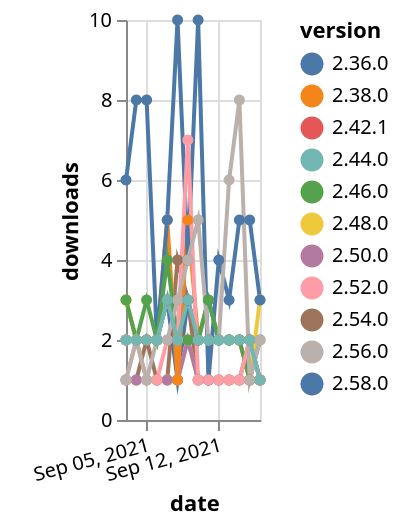 {"$schema": "https://vega.github.io/schema/vega-lite/v5.json", "description": "A simple bar chart with embedded data.", "data": {"values": [{"date": "2021-09-03", "total": 456, "delta": 1, "version": "2.54.0"}, {"date": "2021-09-04", "total": 457, "delta": 1, "version": "2.54.0"}, {"date": "2021-09-05", "total": 459, "delta": 2, "version": "2.54.0"}, {"date": "2021-09-06", "total": 460, "delta": 1, "version": "2.54.0"}, {"date": "2021-09-07", "total": 461, "delta": 1, "version": "2.54.0"}, {"date": "2021-09-08", "total": 465, "delta": 4, "version": "2.54.0"}, {"date": "2021-09-09", "total": 468, "delta": 3, "version": "2.54.0"}, {"date": "2021-09-10", "total": 469, "delta": 1, "version": "2.54.0"}, {"date": "2021-09-11", "total": 470, "delta": 1, "version": "2.54.0"}, {"date": "2021-09-12", "total": 471, "delta": 1, "version": "2.54.0"}, {"date": "2021-09-13", "total": 472, "delta": 1, "version": "2.54.0"}, {"date": "2021-09-14", "total": 473, "delta": 1, "version": "2.54.0"}, {"date": "2021-09-15", "total": 475, "delta": 2, "version": "2.54.0"}, {"date": "2021-09-16", "total": 476, "delta": 1, "version": "2.54.0"}, {"date": "2021-09-03", "total": 2744, "delta": 2, "version": "2.42.1"}, {"date": "2021-09-04", "total": 2746, "delta": 2, "version": "2.42.1"}, {"date": "2021-09-05", "total": 2748, "delta": 2, "version": "2.42.1"}, {"date": "2021-09-06", "total": 2750, "delta": 2, "version": "2.42.1"}, {"date": "2021-09-07", "total": 2753, "delta": 3, "version": "2.42.1"}, {"date": "2021-09-08", "total": 2755, "delta": 2, "version": "2.42.1"}, {"date": "2021-09-09", "total": 2758, "delta": 3, "version": "2.42.1"}, {"date": "2021-09-10", "total": 2760, "delta": 2, "version": "2.42.1"}, {"date": "2021-09-11", "total": 2762, "delta": 2, "version": "2.42.1"}, {"date": "2021-09-12", "total": 2764, "delta": 2, "version": "2.42.1"}, {"date": "2021-09-13", "total": 2766, "delta": 2, "version": "2.42.1"}, {"date": "2021-09-14", "total": 2768, "delta": 2, "version": "2.42.1"}, {"date": "2021-09-15", "total": 2770, "delta": 2, "version": "2.42.1"}, {"date": "2021-09-16", "total": 2771, "delta": 1, "version": "2.42.1"}, {"date": "2021-09-03", "total": 3587, "delta": 2, "version": "2.36.0"}, {"date": "2021-09-04", "total": 3589, "delta": 2, "version": "2.36.0"}, {"date": "2021-09-05", "total": 3591, "delta": 2, "version": "2.36.0"}, {"date": "2021-09-06", "total": 3593, "delta": 2, "version": "2.36.0"}, {"date": "2021-09-07", "total": 3596, "delta": 3, "version": "2.36.0"}, {"date": "2021-09-08", "total": 3597, "delta": 1, "version": "2.36.0"}, {"date": "2021-09-09", "total": 3600, "delta": 3, "version": "2.36.0"}, {"date": "2021-09-10", "total": 3602, "delta": 2, "version": "2.36.0"}, {"date": "2021-09-11", "total": 3605, "delta": 3, "version": "2.36.0"}, {"date": "2021-09-12", "total": 3607, "delta": 2, "version": "2.36.0"}, {"date": "2021-09-13", "total": 3609, "delta": 2, "version": "2.36.0"}, {"date": "2021-09-14", "total": 3611, "delta": 2, "version": "2.36.0"}, {"date": "2021-09-15", "total": 3613, "delta": 2, "version": "2.36.0"}, {"date": "2021-09-16", "total": 3614, "delta": 1, "version": "2.36.0"}, {"date": "2021-09-03", "total": 1432, "delta": 2, "version": "2.48.0"}, {"date": "2021-09-04", "total": 1434, "delta": 2, "version": "2.48.0"}, {"date": "2021-09-05", "total": 1435, "delta": 1, "version": "2.48.0"}, {"date": "2021-09-06", "total": 1436, "delta": 1, "version": "2.48.0"}, {"date": "2021-09-07", "total": 1437, "delta": 1, "version": "2.48.0"}, {"date": "2021-09-08", "total": 1438, "delta": 1, "version": "2.48.0"}, {"date": "2021-09-09", "total": 1440, "delta": 2, "version": "2.48.0"}, {"date": "2021-09-10", "total": 1441, "delta": 1, "version": "2.48.0"}, {"date": "2021-09-11", "total": 1442, "delta": 1, "version": "2.48.0"}, {"date": "2021-09-12", "total": 1443, "delta": 1, "version": "2.48.0"}, {"date": "2021-09-13", "total": 1444, "delta": 1, "version": "2.48.0"}, {"date": "2021-09-14", "total": 1445, "delta": 1, "version": "2.48.0"}, {"date": "2021-09-15", "total": 1446, "delta": 1, "version": "2.48.0"}, {"date": "2021-09-16", "total": 1449, "delta": 3, "version": "2.48.0"}, {"date": "2021-09-03", "total": 436, "delta": 1, "version": "2.50.0"}, {"date": "2021-09-04", "total": 437, "delta": 1, "version": "2.50.0"}, {"date": "2021-09-05", "total": 438, "delta": 1, "version": "2.50.0"}, {"date": "2021-09-06", "total": 439, "delta": 1, "version": "2.50.0"}, {"date": "2021-09-07", "total": 440, "delta": 1, "version": "2.50.0"}, {"date": "2021-09-08", "total": 441, "delta": 1, "version": "2.50.0"}, {"date": "2021-09-09", "total": 443, "delta": 2, "version": "2.50.0"}, {"date": "2021-09-10", "total": 444, "delta": 1, "version": "2.50.0"}, {"date": "2021-09-11", "total": 445, "delta": 1, "version": "2.50.0"}, {"date": "2021-09-12", "total": 446, "delta": 1, "version": "2.50.0"}, {"date": "2021-09-13", "total": 447, "delta": 1, "version": "2.50.0"}, {"date": "2021-09-14", "total": 448, "delta": 1, "version": "2.50.0"}, {"date": "2021-09-15", "total": 449, "delta": 1, "version": "2.50.0"}, {"date": "2021-09-16", "total": 450, "delta": 1, "version": "2.50.0"}, {"date": "2021-09-03", "total": 4406, "delta": 3, "version": "2.38.0"}, {"date": "2021-09-04", "total": 4408, "delta": 2, "version": "2.38.0"}, {"date": "2021-09-05", "total": 4410, "delta": 2, "version": "2.38.0"}, {"date": "2021-09-06", "total": 4412, "delta": 2, "version": "2.38.0"}, {"date": "2021-09-07", "total": 4417, "delta": 5, "version": "2.38.0"}, {"date": "2021-09-08", "total": 4418, "delta": 1, "version": "2.38.0"}, {"date": "2021-09-09", "total": 4423, "delta": 5, "version": "2.38.0"}, {"date": "2021-09-10", "total": 4425, "delta": 2, "version": "2.38.0"}, {"date": "2021-09-11", "total": 4427, "delta": 2, "version": "2.38.0"}, {"date": "2021-09-12", "total": 4429, "delta": 2, "version": "2.38.0"}, {"date": "2021-09-13", "total": 4431, "delta": 2, "version": "2.38.0"}, {"date": "2021-09-14", "total": 4433, "delta": 2, "version": "2.38.0"}, {"date": "2021-09-15", "total": 4434, "delta": 1, "version": "2.38.0"}, {"date": "2021-09-16", "total": 4435, "delta": 1, "version": "2.38.0"}, {"date": "2021-09-03", "total": 294, "delta": 6, "version": "2.58.0"}, {"date": "2021-09-04", "total": 302, "delta": 8, "version": "2.58.0"}, {"date": "2021-09-05", "total": 310, "delta": 8, "version": "2.58.0"}, {"date": "2021-09-06", "total": 312, "delta": 2, "version": "2.58.0"}, {"date": "2021-09-07", "total": 317, "delta": 5, "version": "2.58.0"}, {"date": "2021-09-08", "total": 327, "delta": 10, "version": "2.58.0"}, {"date": "2021-09-09", "total": 331, "delta": 4, "version": "2.58.0"}, {"date": "2021-09-10", "total": 341, "delta": 10, "version": "2.58.0"}, {"date": "2021-09-11", "total": 342, "delta": 1, "version": "2.58.0"}, {"date": "2021-09-12", "total": 346, "delta": 4, "version": "2.58.0"}, {"date": "2021-09-13", "total": 349, "delta": 3, "version": "2.58.0"}, {"date": "2021-09-14", "total": 354, "delta": 5, "version": "2.58.0"}, {"date": "2021-09-15", "total": 359, "delta": 5, "version": "2.58.0"}, {"date": "2021-09-16", "total": 362, "delta": 3, "version": "2.58.0"}, {"date": "2021-09-03", "total": 3076, "delta": 3, "version": "2.46.0"}, {"date": "2021-09-04", "total": 3078, "delta": 2, "version": "2.46.0"}, {"date": "2021-09-05", "total": 3081, "delta": 3, "version": "2.46.0"}, {"date": "2021-09-06", "total": 3083, "delta": 2, "version": "2.46.0"}, {"date": "2021-09-07", "total": 3087, "delta": 4, "version": "2.46.0"}, {"date": "2021-09-08", "total": 3089, "delta": 2, "version": "2.46.0"}, {"date": "2021-09-09", "total": 3091, "delta": 2, "version": "2.46.0"}, {"date": "2021-09-10", "total": 3093, "delta": 2, "version": "2.46.0"}, {"date": "2021-09-11", "total": 3096, "delta": 3, "version": "2.46.0"}, {"date": "2021-09-12", "total": 3098, "delta": 2, "version": "2.46.0"}, {"date": "2021-09-13", "total": 3100, "delta": 2, "version": "2.46.0"}, {"date": "2021-09-14", "total": 3102, "delta": 2, "version": "2.46.0"}, {"date": "2021-09-15", "total": 3103, "delta": 1, "version": "2.46.0"}, {"date": "2021-09-16", "total": 3105, "delta": 2, "version": "2.46.0"}, {"date": "2021-09-03", "total": 759, "delta": 1, "version": "2.52.0"}, {"date": "2021-09-04", "total": 761, "delta": 2, "version": "2.52.0"}, {"date": "2021-09-05", "total": 762, "delta": 1, "version": "2.52.0"}, {"date": "2021-09-06", "total": 763, "delta": 1, "version": "2.52.0"}, {"date": "2021-09-07", "total": 765, "delta": 2, "version": "2.52.0"}, {"date": "2021-09-08", "total": 767, "delta": 2, "version": "2.52.0"}, {"date": "2021-09-09", "total": 774, "delta": 7, "version": "2.52.0"}, {"date": "2021-09-10", "total": 775, "delta": 1, "version": "2.52.0"}, {"date": "2021-09-11", "total": 776, "delta": 1, "version": "2.52.0"}, {"date": "2021-09-12", "total": 777, "delta": 1, "version": "2.52.0"}, {"date": "2021-09-13", "total": 778, "delta": 1, "version": "2.52.0"}, {"date": "2021-09-14", "total": 779, "delta": 1, "version": "2.52.0"}, {"date": "2021-09-15", "total": 781, "delta": 2, "version": "2.52.0"}, {"date": "2021-09-16", "total": 782, "delta": 1, "version": "2.52.0"}, {"date": "2021-09-03", "total": 745, "delta": 1, "version": "2.56.0"}, {"date": "2021-09-04", "total": 747, "delta": 2, "version": "2.56.0"}, {"date": "2021-09-05", "total": 748, "delta": 1, "version": "2.56.0"}, {"date": "2021-09-06", "total": 750, "delta": 2, "version": "2.56.0"}, {"date": "2021-09-07", "total": 752, "delta": 2, "version": "2.56.0"}, {"date": "2021-09-08", "total": 755, "delta": 3, "version": "2.56.0"}, {"date": "2021-09-09", "total": 759, "delta": 4, "version": "2.56.0"}, {"date": "2021-09-10", "total": 764, "delta": 5, "version": "2.56.0"}, {"date": "2021-09-11", "total": 766, "delta": 2, "version": "2.56.0"}, {"date": "2021-09-12", "total": 768, "delta": 2, "version": "2.56.0"}, {"date": "2021-09-13", "total": 774, "delta": 6, "version": "2.56.0"}, {"date": "2021-09-14", "total": 782, "delta": 8, "version": "2.56.0"}, {"date": "2021-09-15", "total": 783, "delta": 1, "version": "2.56.0"}, {"date": "2021-09-16", "total": 785, "delta": 2, "version": "2.56.0"}, {"date": "2021-09-03", "total": 4591, "delta": 2, "version": "2.44.0"}, {"date": "2021-09-04", "total": 4593, "delta": 2, "version": "2.44.0"}, {"date": "2021-09-05", "total": 4595, "delta": 2, "version": "2.44.0"}, {"date": "2021-09-06", "total": 4597, "delta": 2, "version": "2.44.0"}, {"date": "2021-09-07", "total": 4600, "delta": 3, "version": "2.44.0"}, {"date": "2021-09-08", "total": 4602, "delta": 2, "version": "2.44.0"}, {"date": "2021-09-09", "total": 4605, "delta": 3, "version": "2.44.0"}, {"date": "2021-09-10", "total": 4607, "delta": 2, "version": "2.44.0"}, {"date": "2021-09-11", "total": 4609, "delta": 2, "version": "2.44.0"}, {"date": "2021-09-12", "total": 4611, "delta": 2, "version": "2.44.0"}, {"date": "2021-09-13", "total": 4613, "delta": 2, "version": "2.44.0"}, {"date": "2021-09-14", "total": 4615, "delta": 2, "version": "2.44.0"}, {"date": "2021-09-15", "total": 4617, "delta": 2, "version": "2.44.0"}, {"date": "2021-09-16", "total": 4618, "delta": 1, "version": "2.44.0"}]}, "width": "container", "mark": {"type": "line", "point": {"filled": true}}, "encoding": {"x": {"field": "date", "type": "temporal", "timeUnit": "yearmonthdate", "title": "date", "axis": {"labelAngle": -15}}, "y": {"field": "delta", "type": "quantitative", "title": "downloads"}, "color": {"field": "version", "type": "nominal"}, "tooltip": {"field": "delta"}}}